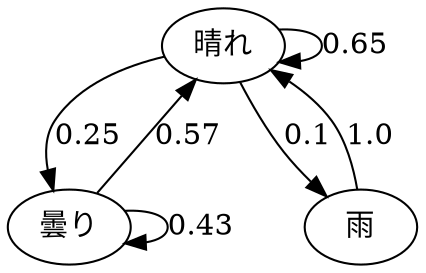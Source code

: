 digraph {
	0 [label="晴れ"]
	1 [label="曇り"]
	2 [label="雨"]
	0 -> 0 [label=0.65]
	0 -> 1 [label=0.25]
	0 -> 2 [label=0.1]
	1 -> 0 [label=0.57]
	1 -> 1 [label=0.43]
	2 -> 0 [label=1.0]
}
